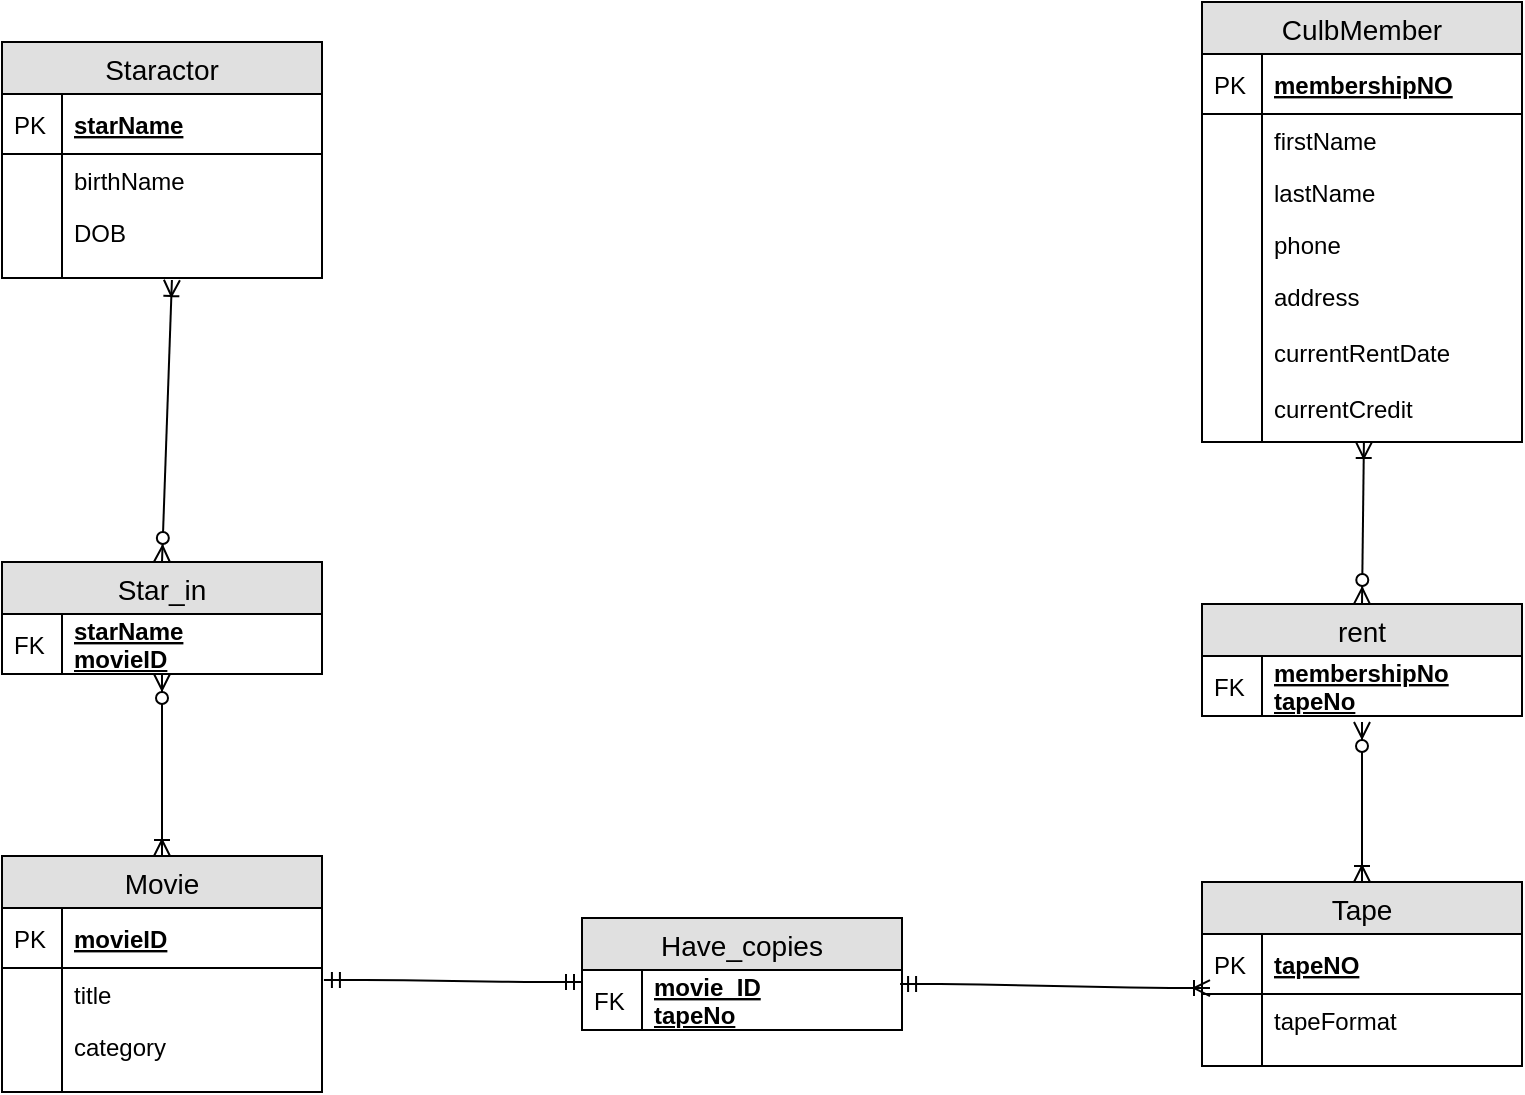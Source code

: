 <mxfile version="12.5.3" type="device"><diagram id="4v5jzXjHN9iEDY9fbo5P" name="Page-1"><mxGraphModel dx="1422" dy="745" grid="1" gridSize="10" guides="1" tooltips="1" connect="1" arrows="1" fold="1" page="1" pageScale="1" pageWidth="827" pageHeight="1169" math="0" shadow="0"><root><mxCell id="0"/><mxCell id="1" parent="0"/><mxCell id="dDxntIQqLsHcZkJVnzDU-1" value="Staractor" style="swimlane;fontStyle=0;childLayout=stackLayout;horizontal=1;startSize=26;fillColor=#e0e0e0;horizontalStack=0;resizeParent=1;resizeParentMax=0;resizeLast=0;collapsible=1;marginBottom=0;swimlaneFillColor=#ffffff;align=center;fontSize=14;" vertex="1" parent="1"><mxGeometry x="20" y="20" width="160" height="118" as="geometry"/></mxCell><mxCell id="dDxntIQqLsHcZkJVnzDU-2" value="starName" style="shape=partialRectangle;top=0;left=0;right=0;bottom=1;align=left;verticalAlign=middle;fillColor=none;spacingLeft=34;spacingRight=4;overflow=hidden;rotatable=0;points=[[0,0.5],[1,0.5]];portConstraint=eastwest;dropTarget=0;fontStyle=5;fontSize=12;" vertex="1" parent="dDxntIQqLsHcZkJVnzDU-1"><mxGeometry y="26" width="160" height="30" as="geometry"/></mxCell><mxCell id="dDxntIQqLsHcZkJVnzDU-3" value="PK" style="shape=partialRectangle;top=0;left=0;bottom=0;fillColor=none;align=left;verticalAlign=middle;spacingLeft=4;spacingRight=4;overflow=hidden;rotatable=0;points=[];portConstraint=eastwest;part=1;fontSize=12;" vertex="1" connectable="0" parent="dDxntIQqLsHcZkJVnzDU-2"><mxGeometry width="30" height="30" as="geometry"/></mxCell><mxCell id="dDxntIQqLsHcZkJVnzDU-4" value="birthName" style="shape=partialRectangle;top=0;left=0;right=0;bottom=0;align=left;verticalAlign=top;fillColor=none;spacingLeft=34;spacingRight=4;overflow=hidden;rotatable=0;points=[[0,0.5],[1,0.5]];portConstraint=eastwest;dropTarget=0;fontSize=12;" vertex="1" parent="dDxntIQqLsHcZkJVnzDU-1"><mxGeometry y="56" width="160" height="26" as="geometry"/></mxCell><mxCell id="dDxntIQqLsHcZkJVnzDU-5" value="" style="shape=partialRectangle;top=0;left=0;bottom=0;fillColor=none;align=left;verticalAlign=top;spacingLeft=4;spacingRight=4;overflow=hidden;rotatable=0;points=[];portConstraint=eastwest;part=1;fontSize=12;" vertex="1" connectable="0" parent="dDxntIQqLsHcZkJVnzDU-4"><mxGeometry width="30" height="26" as="geometry"/></mxCell><mxCell id="dDxntIQqLsHcZkJVnzDU-6" value="DOB" style="shape=partialRectangle;top=0;left=0;right=0;bottom=0;align=left;verticalAlign=top;fillColor=none;spacingLeft=34;spacingRight=4;overflow=hidden;rotatable=0;points=[[0,0.5],[1,0.5]];portConstraint=eastwest;dropTarget=0;fontSize=12;" vertex="1" parent="dDxntIQqLsHcZkJVnzDU-1"><mxGeometry y="82" width="160" height="26" as="geometry"/></mxCell><mxCell id="dDxntIQqLsHcZkJVnzDU-7" value="" style="shape=partialRectangle;top=0;left=0;bottom=0;fillColor=none;align=left;verticalAlign=top;spacingLeft=4;spacingRight=4;overflow=hidden;rotatable=0;points=[];portConstraint=eastwest;part=1;fontSize=12;" vertex="1" connectable="0" parent="dDxntIQqLsHcZkJVnzDU-6"><mxGeometry width="30" height="26" as="geometry"/></mxCell><mxCell id="dDxntIQqLsHcZkJVnzDU-10" value="" style="shape=partialRectangle;top=0;left=0;right=0;bottom=0;align=left;verticalAlign=top;fillColor=none;spacingLeft=34;spacingRight=4;overflow=hidden;rotatable=0;points=[[0,0.5],[1,0.5]];portConstraint=eastwest;dropTarget=0;fontSize=12;" vertex="1" parent="dDxntIQqLsHcZkJVnzDU-1"><mxGeometry y="108" width="160" height="10" as="geometry"/></mxCell><mxCell id="dDxntIQqLsHcZkJVnzDU-11" value="" style="shape=partialRectangle;top=0;left=0;bottom=0;fillColor=none;align=left;verticalAlign=top;spacingLeft=4;spacingRight=4;overflow=hidden;rotatable=0;points=[];portConstraint=eastwest;part=1;fontSize=12;" vertex="1" connectable="0" parent="dDxntIQqLsHcZkJVnzDU-10"><mxGeometry width="30" height="10" as="geometry"/></mxCell><mxCell id="dDxntIQqLsHcZkJVnzDU-12" value="Star_in" style="swimlane;fontStyle=0;childLayout=stackLayout;horizontal=1;startSize=26;fillColor=#e0e0e0;horizontalStack=0;resizeParent=1;resizeParentMax=0;resizeLast=0;collapsible=1;marginBottom=0;swimlaneFillColor=#ffffff;align=center;fontSize=14;" vertex="1" parent="1"><mxGeometry x="20" y="280" width="160" height="56" as="geometry"/></mxCell><mxCell id="dDxntIQqLsHcZkJVnzDU-13" value="starName&#10;movieID" style="shape=partialRectangle;top=0;left=0;right=0;bottom=1;align=left;verticalAlign=middle;fillColor=none;spacingLeft=34;spacingRight=4;overflow=hidden;rotatable=0;points=[[0,0.5],[1,0.5]];portConstraint=eastwest;dropTarget=0;fontStyle=5;fontSize=12;" vertex="1" parent="dDxntIQqLsHcZkJVnzDU-12"><mxGeometry y="26" width="160" height="30" as="geometry"/></mxCell><mxCell id="dDxntIQqLsHcZkJVnzDU-14" value="FK" style="shape=partialRectangle;top=0;left=0;bottom=0;fillColor=none;align=left;verticalAlign=middle;spacingLeft=4;spacingRight=4;overflow=hidden;rotatable=0;points=[];portConstraint=eastwest;part=1;fontSize=12;" vertex="1" connectable="0" parent="dDxntIQqLsHcZkJVnzDU-13"><mxGeometry width="30" height="30" as="geometry"/></mxCell><mxCell id="dDxntIQqLsHcZkJVnzDU-23" value="Movie" style="swimlane;fontStyle=0;childLayout=stackLayout;horizontal=1;startSize=26;fillColor=#e0e0e0;horizontalStack=0;resizeParent=1;resizeParentMax=0;resizeLast=0;collapsible=1;marginBottom=0;swimlaneFillColor=#ffffff;align=center;fontSize=14;" vertex="1" parent="1"><mxGeometry x="20" y="427" width="160" height="118" as="geometry"/></mxCell><mxCell id="dDxntIQqLsHcZkJVnzDU-24" value="movieID" style="shape=partialRectangle;top=0;left=0;right=0;bottom=1;align=left;verticalAlign=middle;fillColor=none;spacingLeft=34;spacingRight=4;overflow=hidden;rotatable=0;points=[[0,0.5],[1,0.5]];portConstraint=eastwest;dropTarget=0;fontStyle=5;fontSize=12;" vertex="1" parent="dDxntIQqLsHcZkJVnzDU-23"><mxGeometry y="26" width="160" height="30" as="geometry"/></mxCell><mxCell id="dDxntIQqLsHcZkJVnzDU-25" value="PK" style="shape=partialRectangle;top=0;left=0;bottom=0;fillColor=none;align=left;verticalAlign=middle;spacingLeft=4;spacingRight=4;overflow=hidden;rotatable=0;points=[];portConstraint=eastwest;part=1;fontSize=12;" vertex="1" connectable="0" parent="dDxntIQqLsHcZkJVnzDU-24"><mxGeometry width="30" height="30" as="geometry"/></mxCell><mxCell id="dDxntIQqLsHcZkJVnzDU-26" value="title" style="shape=partialRectangle;top=0;left=0;right=0;bottom=0;align=left;verticalAlign=top;fillColor=none;spacingLeft=34;spacingRight=4;overflow=hidden;rotatable=0;points=[[0,0.5],[1,0.5]];portConstraint=eastwest;dropTarget=0;fontSize=12;" vertex="1" parent="dDxntIQqLsHcZkJVnzDU-23"><mxGeometry y="56" width="160" height="26" as="geometry"/></mxCell><mxCell id="dDxntIQqLsHcZkJVnzDU-27" value="" style="shape=partialRectangle;top=0;left=0;bottom=0;fillColor=none;align=left;verticalAlign=top;spacingLeft=4;spacingRight=4;overflow=hidden;rotatable=0;points=[];portConstraint=eastwest;part=1;fontSize=12;" vertex="1" connectable="0" parent="dDxntIQqLsHcZkJVnzDU-26"><mxGeometry width="30" height="26" as="geometry"/></mxCell><mxCell id="dDxntIQqLsHcZkJVnzDU-28" value="category" style="shape=partialRectangle;top=0;left=0;right=0;bottom=0;align=left;verticalAlign=top;fillColor=none;spacingLeft=34;spacingRight=4;overflow=hidden;rotatable=0;points=[[0,0.5],[1,0.5]];portConstraint=eastwest;dropTarget=0;fontSize=12;" vertex="1" parent="dDxntIQqLsHcZkJVnzDU-23"><mxGeometry y="82" width="160" height="26" as="geometry"/></mxCell><mxCell id="dDxntIQqLsHcZkJVnzDU-29" value="" style="shape=partialRectangle;top=0;left=0;bottom=0;fillColor=none;align=left;verticalAlign=top;spacingLeft=4;spacingRight=4;overflow=hidden;rotatable=0;points=[];portConstraint=eastwest;part=1;fontSize=12;" vertex="1" connectable="0" parent="dDxntIQqLsHcZkJVnzDU-28"><mxGeometry width="30" height="26" as="geometry"/></mxCell><mxCell id="dDxntIQqLsHcZkJVnzDU-32" value="" style="shape=partialRectangle;top=0;left=0;right=0;bottom=0;align=left;verticalAlign=top;fillColor=none;spacingLeft=34;spacingRight=4;overflow=hidden;rotatable=0;points=[[0,0.5],[1,0.5]];portConstraint=eastwest;dropTarget=0;fontSize=12;" vertex="1" parent="dDxntIQqLsHcZkJVnzDU-23"><mxGeometry y="108" width="160" height="10" as="geometry"/></mxCell><mxCell id="dDxntIQqLsHcZkJVnzDU-33" value="" style="shape=partialRectangle;top=0;left=0;bottom=0;fillColor=none;align=left;verticalAlign=top;spacingLeft=4;spacingRight=4;overflow=hidden;rotatable=0;points=[];portConstraint=eastwest;part=1;fontSize=12;" vertex="1" connectable="0" parent="dDxntIQqLsHcZkJVnzDU-32"><mxGeometry width="30" height="10" as="geometry"/></mxCell><mxCell id="dDxntIQqLsHcZkJVnzDU-34" value="Have_copies" style="swimlane;fontStyle=0;childLayout=stackLayout;horizontal=1;startSize=26;fillColor=#e0e0e0;horizontalStack=0;resizeParent=1;resizeParentMax=0;resizeLast=0;collapsible=1;marginBottom=0;swimlaneFillColor=#ffffff;align=center;fontSize=14;" vertex="1" parent="1"><mxGeometry x="310" y="458" width="160" height="56" as="geometry"/></mxCell><mxCell id="dDxntIQqLsHcZkJVnzDU-35" value="movie_ID&#10;tapeNo" style="shape=partialRectangle;top=0;left=0;right=0;bottom=1;align=left;verticalAlign=middle;fillColor=none;spacingLeft=34;spacingRight=4;overflow=hidden;rotatable=0;points=[[0,0.5],[1,0.5]];portConstraint=eastwest;dropTarget=0;fontStyle=5;fontSize=12;" vertex="1" parent="dDxntIQqLsHcZkJVnzDU-34"><mxGeometry y="26" width="160" height="30" as="geometry"/></mxCell><mxCell id="dDxntIQqLsHcZkJVnzDU-36" value="FK" style="shape=partialRectangle;top=0;left=0;bottom=0;fillColor=none;align=left;verticalAlign=middle;spacingLeft=4;spacingRight=4;overflow=hidden;rotatable=0;points=[];portConstraint=eastwest;part=1;fontSize=12;" vertex="1" connectable="0" parent="dDxntIQqLsHcZkJVnzDU-35"><mxGeometry width="30" height="30" as="geometry"/></mxCell><mxCell id="dDxntIQqLsHcZkJVnzDU-45" value="Tape" style="swimlane;fontStyle=0;childLayout=stackLayout;horizontal=1;startSize=26;fillColor=#e0e0e0;horizontalStack=0;resizeParent=1;resizeParentMax=0;resizeLast=0;collapsible=1;marginBottom=0;swimlaneFillColor=#ffffff;align=center;fontSize=14;" vertex="1" parent="1"><mxGeometry x="620" y="440" width="160" height="92" as="geometry"/></mxCell><mxCell id="dDxntIQqLsHcZkJVnzDU-46" value="tapeNO" style="shape=partialRectangle;top=0;left=0;right=0;bottom=1;align=left;verticalAlign=middle;fillColor=none;spacingLeft=34;spacingRight=4;overflow=hidden;rotatable=0;points=[[0,0.5],[1,0.5]];portConstraint=eastwest;dropTarget=0;fontStyle=5;fontSize=12;" vertex="1" parent="dDxntIQqLsHcZkJVnzDU-45"><mxGeometry y="26" width="160" height="30" as="geometry"/></mxCell><mxCell id="dDxntIQqLsHcZkJVnzDU-47" value="PK" style="shape=partialRectangle;top=0;left=0;bottom=0;fillColor=none;align=left;verticalAlign=middle;spacingLeft=4;spacingRight=4;overflow=hidden;rotatable=0;points=[];portConstraint=eastwest;part=1;fontSize=12;" vertex="1" connectable="0" parent="dDxntIQqLsHcZkJVnzDU-46"><mxGeometry width="30" height="30" as="geometry"/></mxCell><mxCell id="dDxntIQqLsHcZkJVnzDU-48" value="tapeFormat" style="shape=partialRectangle;top=0;left=0;right=0;bottom=0;align=left;verticalAlign=top;fillColor=none;spacingLeft=34;spacingRight=4;overflow=hidden;rotatable=0;points=[[0,0.5],[1,0.5]];portConstraint=eastwest;dropTarget=0;fontSize=12;" vertex="1" parent="dDxntIQqLsHcZkJVnzDU-45"><mxGeometry y="56" width="160" height="26" as="geometry"/></mxCell><mxCell id="dDxntIQqLsHcZkJVnzDU-49" value="" style="shape=partialRectangle;top=0;left=0;bottom=0;fillColor=none;align=left;verticalAlign=top;spacingLeft=4;spacingRight=4;overflow=hidden;rotatable=0;points=[];portConstraint=eastwest;part=1;fontSize=12;" vertex="1" connectable="0" parent="dDxntIQqLsHcZkJVnzDU-48"><mxGeometry width="30" height="26" as="geometry"/></mxCell><mxCell id="dDxntIQqLsHcZkJVnzDU-54" value="" style="shape=partialRectangle;top=0;left=0;right=0;bottom=0;align=left;verticalAlign=top;fillColor=none;spacingLeft=34;spacingRight=4;overflow=hidden;rotatable=0;points=[[0,0.5],[1,0.5]];portConstraint=eastwest;dropTarget=0;fontSize=12;" vertex="1" parent="dDxntIQqLsHcZkJVnzDU-45"><mxGeometry y="82" width="160" height="10" as="geometry"/></mxCell><mxCell id="dDxntIQqLsHcZkJVnzDU-55" value="" style="shape=partialRectangle;top=0;left=0;bottom=0;fillColor=none;align=left;verticalAlign=top;spacingLeft=4;spacingRight=4;overflow=hidden;rotatable=0;points=[];portConstraint=eastwest;part=1;fontSize=12;" vertex="1" connectable="0" parent="dDxntIQqLsHcZkJVnzDU-54"><mxGeometry width="30" height="10" as="geometry"/></mxCell><mxCell id="dDxntIQqLsHcZkJVnzDU-56" value="CulbMember" style="swimlane;fontStyle=0;childLayout=stackLayout;horizontal=1;startSize=26;fillColor=#e0e0e0;horizontalStack=0;resizeParent=1;resizeParentMax=0;resizeLast=0;collapsible=1;marginBottom=0;swimlaneFillColor=#ffffff;align=center;fontSize=14;" vertex="1" parent="1"><mxGeometry x="620" width="160" height="220" as="geometry"/></mxCell><mxCell id="dDxntIQqLsHcZkJVnzDU-57" value="membershipNO" style="shape=partialRectangle;top=0;left=0;right=0;bottom=1;align=left;verticalAlign=middle;fillColor=none;spacingLeft=34;spacingRight=4;overflow=hidden;rotatable=0;points=[[0,0.5],[1,0.5]];portConstraint=eastwest;dropTarget=0;fontStyle=5;fontSize=12;" vertex="1" parent="dDxntIQqLsHcZkJVnzDU-56"><mxGeometry y="26" width="160" height="30" as="geometry"/></mxCell><mxCell id="dDxntIQqLsHcZkJVnzDU-58" value="PK" style="shape=partialRectangle;top=0;left=0;bottom=0;fillColor=none;align=left;verticalAlign=middle;spacingLeft=4;spacingRight=4;overflow=hidden;rotatable=0;points=[];portConstraint=eastwest;part=1;fontSize=12;" vertex="1" connectable="0" parent="dDxntIQqLsHcZkJVnzDU-57"><mxGeometry width="30" height="30" as="geometry"/></mxCell><mxCell id="dDxntIQqLsHcZkJVnzDU-59" value="firstName" style="shape=partialRectangle;top=0;left=0;right=0;bottom=0;align=left;verticalAlign=top;fillColor=none;spacingLeft=34;spacingRight=4;overflow=hidden;rotatable=0;points=[[0,0.5],[1,0.5]];portConstraint=eastwest;dropTarget=0;fontSize=12;" vertex="1" parent="dDxntIQqLsHcZkJVnzDU-56"><mxGeometry y="56" width="160" height="26" as="geometry"/></mxCell><mxCell id="dDxntIQqLsHcZkJVnzDU-60" value="" style="shape=partialRectangle;top=0;left=0;bottom=0;fillColor=none;align=left;verticalAlign=top;spacingLeft=4;spacingRight=4;overflow=hidden;rotatable=0;points=[];portConstraint=eastwest;part=1;fontSize=12;" vertex="1" connectable="0" parent="dDxntIQqLsHcZkJVnzDU-59"><mxGeometry width="30" height="26" as="geometry"/></mxCell><mxCell id="dDxntIQqLsHcZkJVnzDU-61" value="lastName" style="shape=partialRectangle;top=0;left=0;right=0;bottom=0;align=left;verticalAlign=top;fillColor=none;spacingLeft=34;spacingRight=4;overflow=hidden;rotatable=0;points=[[0,0.5],[1,0.5]];portConstraint=eastwest;dropTarget=0;fontSize=12;" vertex="1" parent="dDxntIQqLsHcZkJVnzDU-56"><mxGeometry y="82" width="160" height="26" as="geometry"/></mxCell><mxCell id="dDxntIQqLsHcZkJVnzDU-62" value="" style="shape=partialRectangle;top=0;left=0;bottom=0;fillColor=none;align=left;verticalAlign=top;spacingLeft=4;spacingRight=4;overflow=hidden;rotatable=0;points=[];portConstraint=eastwest;part=1;fontSize=12;" vertex="1" connectable="0" parent="dDxntIQqLsHcZkJVnzDU-61"><mxGeometry width="30" height="26" as="geometry"/></mxCell><mxCell id="dDxntIQqLsHcZkJVnzDU-63" value="phone" style="shape=partialRectangle;top=0;left=0;right=0;bottom=0;align=left;verticalAlign=top;fillColor=none;spacingLeft=34;spacingRight=4;overflow=hidden;rotatable=0;points=[[0,0.5],[1,0.5]];portConstraint=eastwest;dropTarget=0;fontSize=12;" vertex="1" parent="dDxntIQqLsHcZkJVnzDU-56"><mxGeometry y="108" width="160" height="26" as="geometry"/></mxCell><mxCell id="dDxntIQqLsHcZkJVnzDU-64" value="" style="shape=partialRectangle;top=0;left=0;bottom=0;fillColor=none;align=left;verticalAlign=top;spacingLeft=4;spacingRight=4;overflow=hidden;rotatable=0;points=[];portConstraint=eastwest;part=1;fontSize=12;" vertex="1" connectable="0" parent="dDxntIQqLsHcZkJVnzDU-63"><mxGeometry width="30" height="26" as="geometry"/></mxCell><mxCell id="dDxntIQqLsHcZkJVnzDU-65" value="address&#10;&#10;currentRentDate&#10;&#10;currentCredit" style="shape=partialRectangle;top=0;left=0;right=0;bottom=0;align=left;verticalAlign=top;fillColor=none;spacingLeft=34;spacingRight=4;overflow=hidden;rotatable=0;points=[[0,0.5],[1,0.5]];portConstraint=eastwest;dropTarget=0;fontSize=12;" vertex="1" parent="dDxntIQqLsHcZkJVnzDU-56"><mxGeometry y="134" width="160" height="86" as="geometry"/></mxCell><mxCell id="dDxntIQqLsHcZkJVnzDU-66" value="" style="shape=partialRectangle;top=0;left=0;bottom=0;fillColor=none;align=left;verticalAlign=top;spacingLeft=4;spacingRight=4;overflow=hidden;rotatable=0;points=[];portConstraint=eastwest;part=1;fontSize=12;" vertex="1" connectable="0" parent="dDxntIQqLsHcZkJVnzDU-65"><mxGeometry width="30" height="86" as="geometry"/></mxCell><mxCell id="dDxntIQqLsHcZkJVnzDU-67" value="rent" style="swimlane;fontStyle=0;childLayout=stackLayout;horizontal=1;startSize=26;fillColor=#e0e0e0;horizontalStack=0;resizeParent=1;resizeParentMax=0;resizeLast=0;collapsible=1;marginBottom=0;swimlaneFillColor=#ffffff;align=center;fontSize=14;" vertex="1" parent="1"><mxGeometry x="620" y="301" width="160" height="56" as="geometry"/></mxCell><mxCell id="dDxntIQqLsHcZkJVnzDU-68" value="membershipNo&#10;tapeNo" style="shape=partialRectangle;top=0;left=0;right=0;bottom=1;align=left;verticalAlign=middle;fillColor=none;spacingLeft=34;spacingRight=4;overflow=hidden;rotatable=0;points=[[0,0.5],[1,0.5]];portConstraint=eastwest;dropTarget=0;fontStyle=5;fontSize=12;" vertex="1" parent="dDxntIQqLsHcZkJVnzDU-67"><mxGeometry y="26" width="160" height="30" as="geometry"/></mxCell><mxCell id="dDxntIQqLsHcZkJVnzDU-69" value="FK" style="shape=partialRectangle;top=0;left=0;bottom=0;fillColor=none;align=left;verticalAlign=middle;spacingLeft=4;spacingRight=4;overflow=hidden;rotatable=0;points=[];portConstraint=eastwest;part=1;fontSize=12;" vertex="1" connectable="0" parent="dDxntIQqLsHcZkJVnzDU-68"><mxGeometry width="30" height="30" as="geometry"/></mxCell><mxCell id="dDxntIQqLsHcZkJVnzDU-80" value="" style="fontSize=12;html=1;endArrow=ERoneToMany;startArrow=ERzeroToMany;entryX=0.531;entryY=1.1;entryDx=0;entryDy=0;entryPerimeter=0;exitX=0.5;exitY=0;exitDx=0;exitDy=0;" edge="1" parent="1" source="dDxntIQqLsHcZkJVnzDU-12" target="dDxntIQqLsHcZkJVnzDU-10"><mxGeometry width="100" height="100" relative="1" as="geometry"><mxPoint x="20" y="670" as="sourcePoint"/><mxPoint x="120" y="570" as="targetPoint"/></mxGeometry></mxCell><mxCell id="dDxntIQqLsHcZkJVnzDU-81" value="" style="fontSize=12;html=1;endArrow=ERoneToMany;startArrow=ERzeroToMany;entryX=0.5;entryY=0;entryDx=0;entryDy=0;" edge="1" parent="1" source="dDxntIQqLsHcZkJVnzDU-13" target="dDxntIQqLsHcZkJVnzDU-23"><mxGeometry width="100" height="100" relative="1" as="geometry"><mxPoint x="20" y="670" as="sourcePoint"/><mxPoint x="120" y="570" as="targetPoint"/></mxGeometry></mxCell><mxCell id="dDxntIQqLsHcZkJVnzDU-82" value="" style="edgeStyle=entityRelationEdgeStyle;fontSize=12;html=1;endArrow=ERmandOne;startArrow=ERmandOne;entryX=0;entryY=0.2;entryDx=0;entryDy=0;entryPerimeter=0;exitX=1.006;exitY=0.231;exitDx=0;exitDy=0;exitPerimeter=0;" edge="1" parent="1" source="dDxntIQqLsHcZkJVnzDU-26" target="dDxntIQqLsHcZkJVnzDU-35"><mxGeometry width="100" height="100" relative="1" as="geometry"><mxPoint x="20" y="670" as="sourcePoint"/><mxPoint x="120" y="570" as="targetPoint"/></mxGeometry></mxCell><mxCell id="dDxntIQqLsHcZkJVnzDU-83" value="" style="edgeStyle=entityRelationEdgeStyle;fontSize=12;html=1;endArrow=ERoneToMany;startArrow=ERmandOne;entryX=0.025;entryY=-0.115;entryDx=0;entryDy=0;entryPerimeter=0;exitX=0.994;exitY=0.233;exitDx=0;exitDy=0;exitPerimeter=0;" edge="1" parent="1" source="dDxntIQqLsHcZkJVnzDU-35" target="dDxntIQqLsHcZkJVnzDU-48"><mxGeometry width="100" height="100" relative="1" as="geometry"><mxPoint x="20" y="670" as="sourcePoint"/><mxPoint x="120" y="570" as="targetPoint"/></mxGeometry></mxCell><mxCell id="dDxntIQqLsHcZkJVnzDU-85" value="" style="fontSize=12;html=1;endArrow=ERoneToMany;startArrow=ERzeroToMany;entryX=0.506;entryY=1;entryDx=0;entryDy=0;entryPerimeter=0;exitX=0.5;exitY=0;exitDx=0;exitDy=0;" edge="1" parent="1" source="dDxntIQqLsHcZkJVnzDU-67" target="dDxntIQqLsHcZkJVnzDU-65"><mxGeometry width="100" height="100" relative="1" as="geometry"><mxPoint x="440" y="291" as="sourcePoint"/><mxPoint x="444.96" y="150" as="targetPoint"/></mxGeometry></mxCell><mxCell id="dDxntIQqLsHcZkJVnzDU-86" value="" style="fontSize=12;html=1;endArrow=ERoneToMany;startArrow=ERzeroToMany;entryX=0.5;entryY=0;entryDx=0;entryDy=0;" edge="1" parent="1" target="dDxntIQqLsHcZkJVnzDU-45"><mxGeometry width="100" height="100" relative="1" as="geometry"><mxPoint x="700" y="360" as="sourcePoint"/><mxPoint x="500.96" y="230" as="targetPoint"/></mxGeometry></mxCell></root></mxGraphModel></diagram></mxfile>